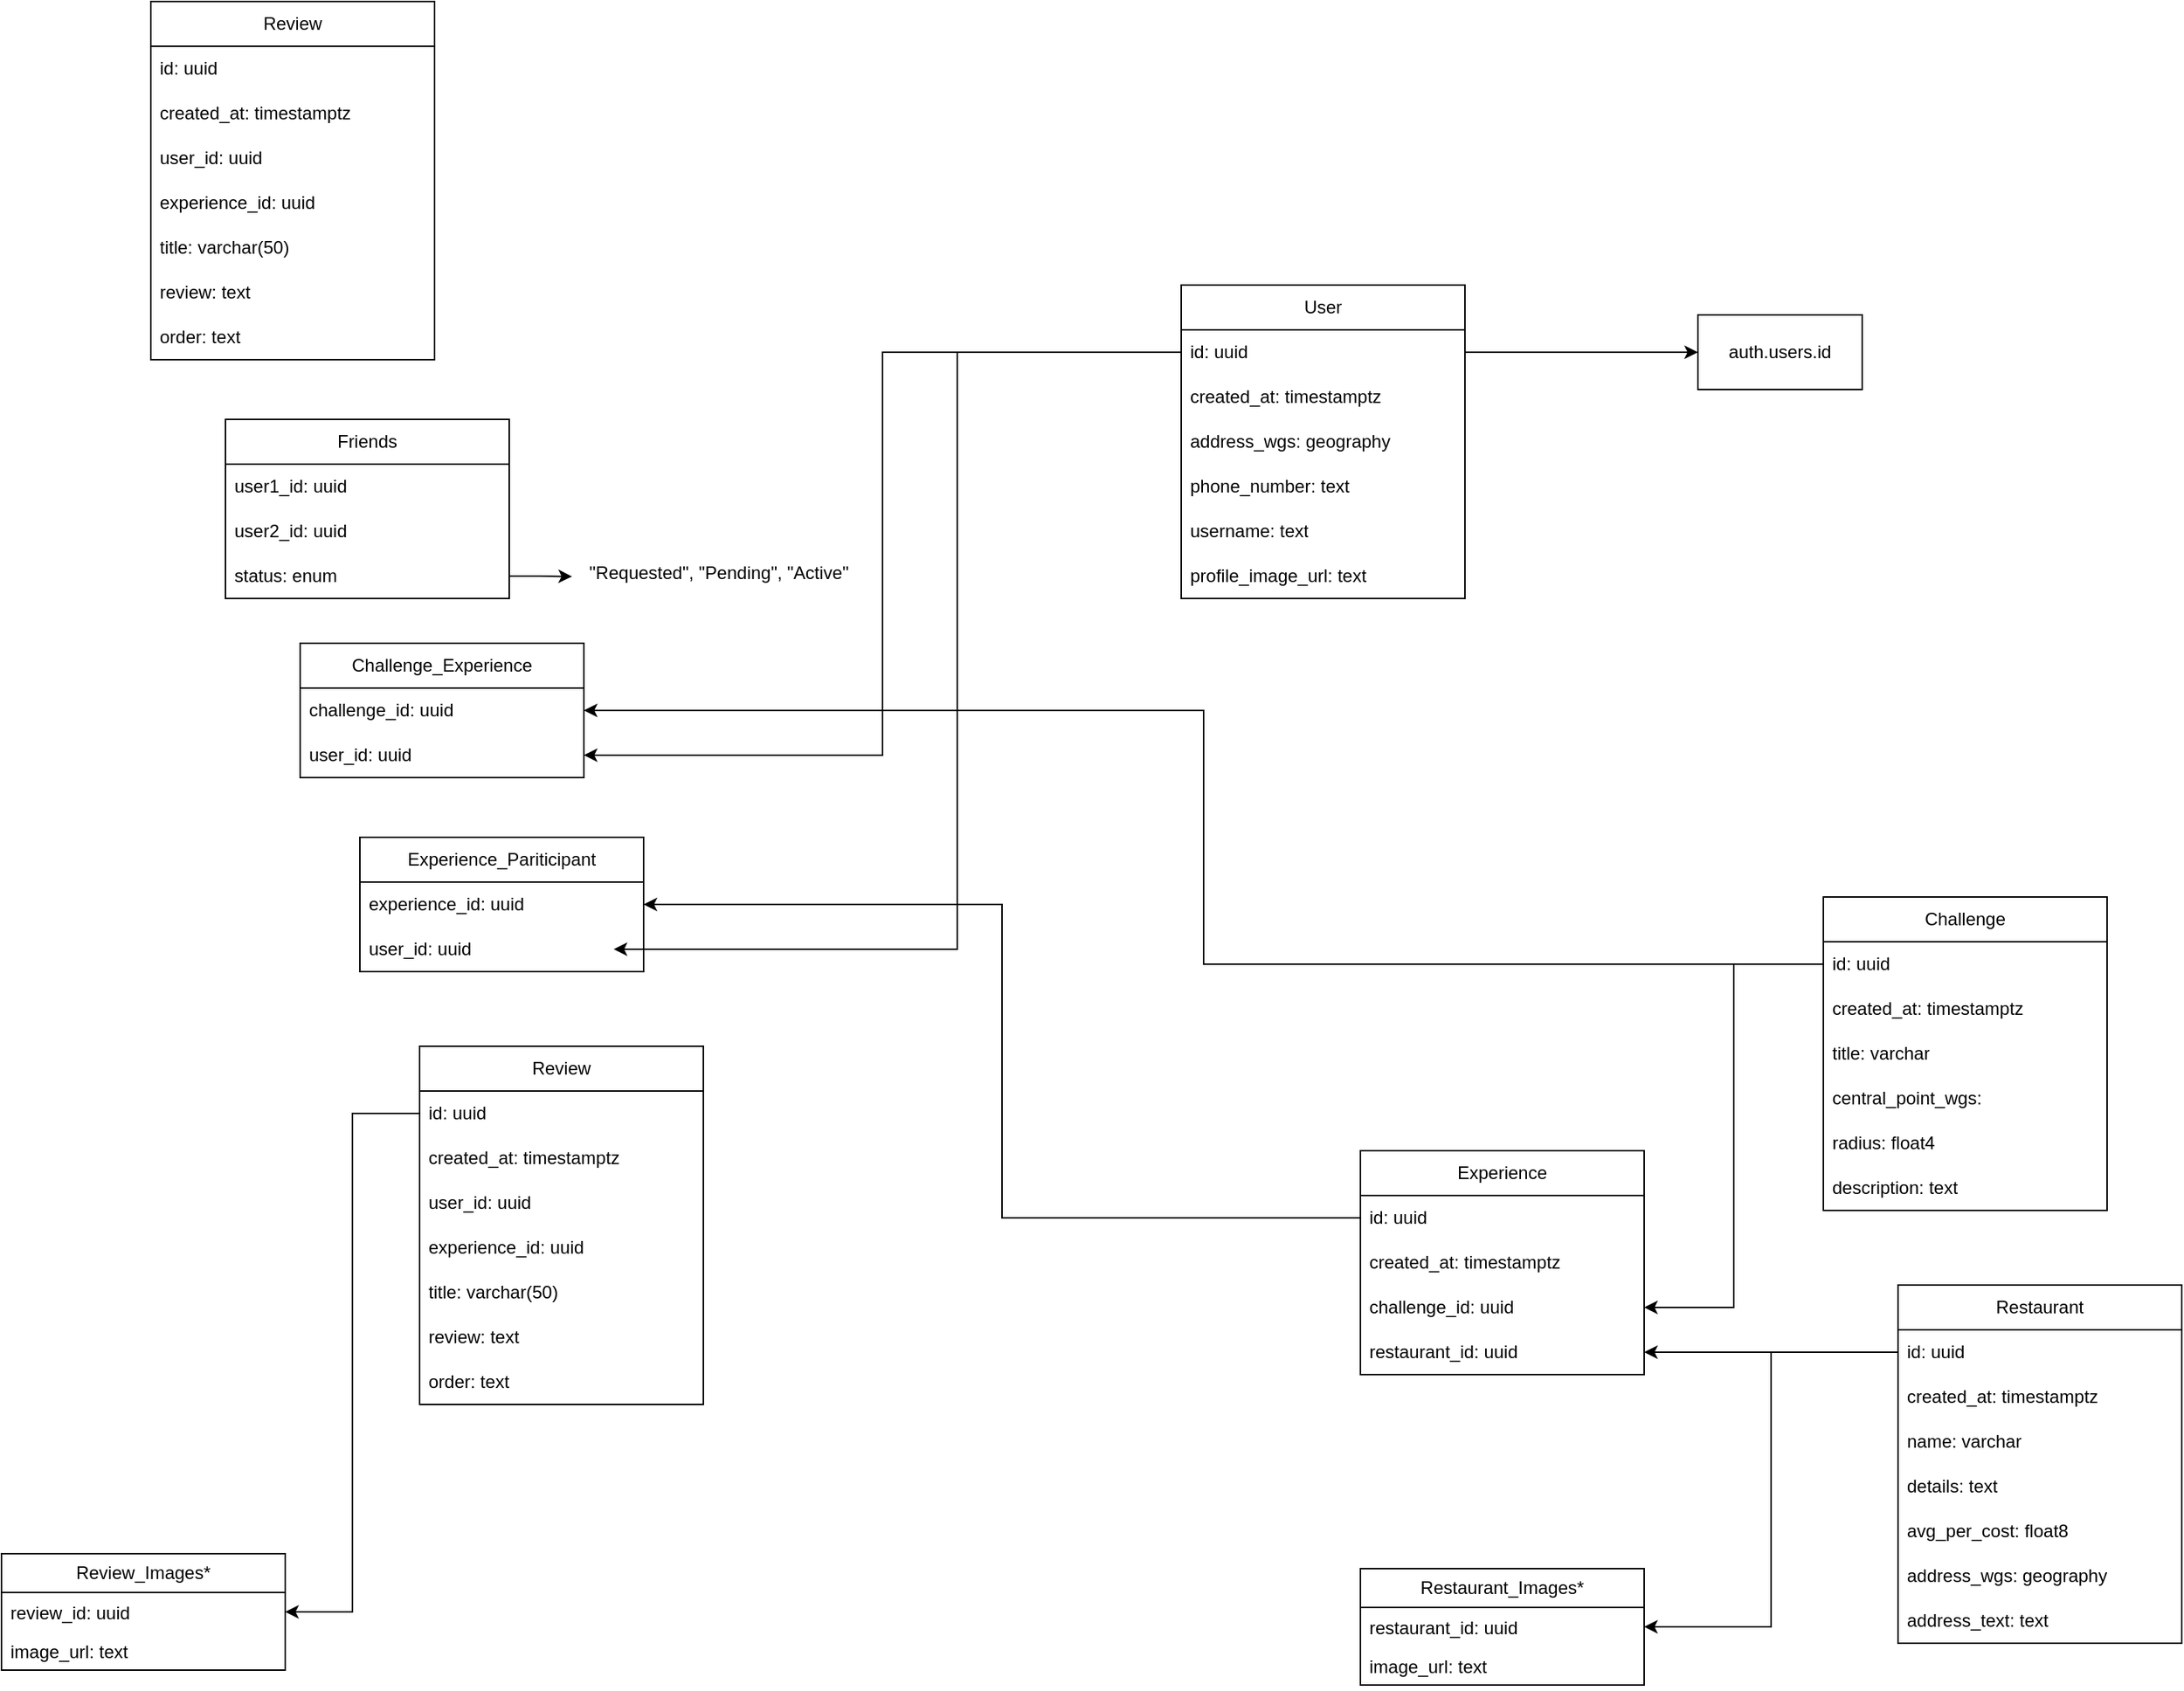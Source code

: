 <mxfile version="27.0.9">
  <diagram name="第 1 页" id="NpTUac61gr3fFL1JbAI0">
    <mxGraphModel dx="1360" dy="978" grid="1" gridSize="10" guides="1" tooltips="1" connect="1" arrows="1" fold="1" page="1" pageScale="1" pageWidth="827" pageHeight="1169" math="0" shadow="0">
      <root>
        <mxCell id="0" />
        <mxCell id="1" parent="0" />
        <mxCell id="L86B1Z6Jg-OLmUhc2pmN-1" value="Review" style="swimlane;fontStyle=0;childLayout=stackLayout;horizontal=1;startSize=30;horizontalStack=0;resizeParent=1;resizeParentMax=0;resizeLast=0;collapsible=1;marginBottom=0;whiteSpace=wrap;html=1;" vertex="1" parent="1">
          <mxGeometry x="150" y="240" width="190" height="240" as="geometry" />
        </mxCell>
        <mxCell id="L86B1Z6Jg-OLmUhc2pmN-4" value="id: uuid" style="text;strokeColor=none;fillColor=none;align=left;verticalAlign=middle;spacingLeft=4;spacingRight=4;overflow=hidden;points=[[0,0.5],[1,0.5]];portConstraint=eastwest;rotatable=0;whiteSpace=wrap;html=1;" vertex="1" parent="L86B1Z6Jg-OLmUhc2pmN-1">
          <mxGeometry y="30" width="190" height="30" as="geometry" />
        </mxCell>
        <mxCell id="L86B1Z6Jg-OLmUhc2pmN-2" value="created_at: timestamptz" style="text;strokeColor=none;fillColor=none;align=left;verticalAlign=middle;spacingLeft=4;spacingRight=4;overflow=hidden;points=[[0,0.5],[1,0.5]];portConstraint=eastwest;rotatable=0;whiteSpace=wrap;html=1;" vertex="1" parent="L86B1Z6Jg-OLmUhc2pmN-1">
          <mxGeometry y="60" width="190" height="30" as="geometry" />
        </mxCell>
        <mxCell id="L86B1Z6Jg-OLmUhc2pmN-12" value="user_id: uuid" style="text;strokeColor=none;fillColor=none;align=left;verticalAlign=middle;spacingLeft=4;spacingRight=4;overflow=hidden;points=[[0,0.5],[1,0.5]];portConstraint=eastwest;rotatable=0;whiteSpace=wrap;html=1;" vertex="1" parent="L86B1Z6Jg-OLmUhc2pmN-1">
          <mxGeometry y="90" width="190" height="30" as="geometry" />
        </mxCell>
        <mxCell id="L86B1Z6Jg-OLmUhc2pmN-13" value="experience_id: uuid" style="text;strokeColor=none;fillColor=none;align=left;verticalAlign=middle;spacingLeft=4;spacingRight=4;overflow=hidden;points=[[0,0.5],[1,0.5]];portConstraint=eastwest;rotatable=0;whiteSpace=wrap;html=1;" vertex="1" parent="L86B1Z6Jg-OLmUhc2pmN-1">
          <mxGeometry y="120" width="190" height="30" as="geometry" />
        </mxCell>
        <mxCell id="L86B1Z6Jg-OLmUhc2pmN-10" value="title: varchar(50)" style="text;strokeColor=none;fillColor=none;align=left;verticalAlign=middle;spacingLeft=4;spacingRight=4;overflow=hidden;points=[[0,0.5],[1,0.5]];portConstraint=eastwest;rotatable=0;whiteSpace=wrap;html=1;" vertex="1" parent="L86B1Z6Jg-OLmUhc2pmN-1">
          <mxGeometry y="150" width="190" height="30" as="geometry" />
        </mxCell>
        <mxCell id="L86B1Z6Jg-OLmUhc2pmN-9" value="review: text" style="text;strokeColor=none;fillColor=none;align=left;verticalAlign=middle;spacingLeft=4;spacingRight=4;overflow=hidden;points=[[0,0.5],[1,0.5]];portConstraint=eastwest;rotatable=0;whiteSpace=wrap;html=1;" vertex="1" parent="L86B1Z6Jg-OLmUhc2pmN-1">
          <mxGeometry y="180" width="190" height="30" as="geometry" />
        </mxCell>
        <mxCell id="L86B1Z6Jg-OLmUhc2pmN-11" value="order: text" style="text;strokeColor=none;fillColor=none;align=left;verticalAlign=middle;spacingLeft=4;spacingRight=4;overflow=hidden;points=[[0,0.5],[1,0.5]];portConstraint=eastwest;rotatable=0;whiteSpace=wrap;html=1;" vertex="1" parent="L86B1Z6Jg-OLmUhc2pmN-1">
          <mxGeometry y="210" width="190" height="30" as="geometry" />
        </mxCell>
        <mxCell id="L86B1Z6Jg-OLmUhc2pmN-14" value="Friends" style="swimlane;fontStyle=0;childLayout=stackLayout;horizontal=1;startSize=30;horizontalStack=0;resizeParent=1;resizeParentMax=0;resizeLast=0;collapsible=1;marginBottom=0;whiteSpace=wrap;html=1;" vertex="1" parent="1">
          <mxGeometry x="200" y="520" width="190" height="120" as="geometry" />
        </mxCell>
        <mxCell id="L86B1Z6Jg-OLmUhc2pmN-15" value="user1_id: uuid" style="text;strokeColor=none;fillColor=none;align=left;verticalAlign=middle;spacingLeft=4;spacingRight=4;overflow=hidden;points=[[0,0.5],[1,0.5]];portConstraint=eastwest;rotatable=0;whiteSpace=wrap;html=1;" vertex="1" parent="L86B1Z6Jg-OLmUhc2pmN-14">
          <mxGeometry y="30" width="190" height="30" as="geometry" />
        </mxCell>
        <mxCell id="L86B1Z6Jg-OLmUhc2pmN-16" value="user2_id: uuid" style="text;strokeColor=none;fillColor=none;align=left;verticalAlign=middle;spacingLeft=4;spacingRight=4;overflow=hidden;points=[[0,0.5],[1,0.5]];portConstraint=eastwest;rotatable=0;whiteSpace=wrap;html=1;" vertex="1" parent="L86B1Z6Jg-OLmUhc2pmN-14">
          <mxGeometry y="60" width="190" height="30" as="geometry" />
        </mxCell>
        <mxCell id="L86B1Z6Jg-OLmUhc2pmN-18" value="status: enum" style="text;strokeColor=none;fillColor=none;align=left;verticalAlign=middle;spacingLeft=4;spacingRight=4;overflow=hidden;points=[[0,0.5],[1,0.5]];portConstraint=eastwest;rotatable=0;whiteSpace=wrap;html=1;" vertex="1" parent="L86B1Z6Jg-OLmUhc2pmN-14">
          <mxGeometry y="90" width="190" height="30" as="geometry" />
        </mxCell>
        <mxCell id="L86B1Z6Jg-OLmUhc2pmN-22" value="Experience_Pariticipant" style="swimlane;fontStyle=0;childLayout=stackLayout;horizontal=1;startSize=30;horizontalStack=0;resizeParent=1;resizeParentMax=0;resizeLast=0;collapsible=1;marginBottom=0;whiteSpace=wrap;html=1;" vertex="1" parent="1">
          <mxGeometry x="290" y="800" width="190" height="90" as="geometry" />
        </mxCell>
        <mxCell id="L86B1Z6Jg-OLmUhc2pmN-23" value="experience_id: uuid" style="text;strokeColor=none;fillColor=none;align=left;verticalAlign=middle;spacingLeft=4;spacingRight=4;overflow=hidden;points=[[0,0.5],[1,0.5]];portConstraint=eastwest;rotatable=0;whiteSpace=wrap;html=1;" vertex="1" parent="L86B1Z6Jg-OLmUhc2pmN-22">
          <mxGeometry y="30" width="190" height="30" as="geometry" />
        </mxCell>
        <mxCell id="L86B1Z6Jg-OLmUhc2pmN-24" value="user_id: uuid" style="text;strokeColor=none;fillColor=none;align=left;verticalAlign=middle;spacingLeft=4;spacingRight=4;overflow=hidden;points=[[0,0.5],[1,0.5]];portConstraint=eastwest;rotatable=0;whiteSpace=wrap;html=1;" vertex="1" parent="L86B1Z6Jg-OLmUhc2pmN-22">
          <mxGeometry y="60" width="190" height="30" as="geometry" />
        </mxCell>
        <mxCell id="L86B1Z6Jg-OLmUhc2pmN-30" value="Challenge_Experience" style="swimlane;fontStyle=0;childLayout=stackLayout;horizontal=1;startSize=30;horizontalStack=0;resizeParent=1;resizeParentMax=0;resizeLast=0;collapsible=1;marginBottom=0;whiteSpace=wrap;html=1;" vertex="1" parent="1">
          <mxGeometry x="250" y="670" width="190" height="90" as="geometry" />
        </mxCell>
        <mxCell id="L86B1Z6Jg-OLmUhc2pmN-34" value="challenge_id: uuid" style="text;strokeColor=none;fillColor=none;align=left;verticalAlign=middle;spacingLeft=4;spacingRight=4;overflow=hidden;points=[[0,0.5],[1,0.5]];portConstraint=eastwest;rotatable=0;whiteSpace=wrap;html=1;" vertex="1" parent="L86B1Z6Jg-OLmUhc2pmN-30">
          <mxGeometry y="30" width="190" height="30" as="geometry" />
        </mxCell>
        <mxCell id="L86B1Z6Jg-OLmUhc2pmN-80" value="user_id: uuid" style="text;strokeColor=none;fillColor=none;align=left;verticalAlign=middle;spacingLeft=4;spacingRight=4;overflow=hidden;points=[[0,0.5],[1,0.5]];portConstraint=eastwest;rotatable=0;whiteSpace=wrap;html=1;" vertex="1" parent="L86B1Z6Jg-OLmUhc2pmN-30">
          <mxGeometry y="60" width="190" height="30" as="geometry" />
        </mxCell>
        <mxCell id="L86B1Z6Jg-OLmUhc2pmN-38" value="Review" style="swimlane;fontStyle=0;childLayout=stackLayout;horizontal=1;startSize=30;horizontalStack=0;resizeParent=1;resizeParentMax=0;resizeLast=0;collapsible=1;marginBottom=0;whiteSpace=wrap;html=1;" vertex="1" parent="1">
          <mxGeometry x="330" y="940" width="190" height="240" as="geometry" />
        </mxCell>
        <mxCell id="L86B1Z6Jg-OLmUhc2pmN-39" value="id: uuid" style="text;strokeColor=none;fillColor=none;align=left;verticalAlign=middle;spacingLeft=4;spacingRight=4;overflow=hidden;points=[[0,0.5],[1,0.5]];portConstraint=eastwest;rotatable=0;whiteSpace=wrap;html=1;" vertex="1" parent="L86B1Z6Jg-OLmUhc2pmN-38">
          <mxGeometry y="30" width="190" height="30" as="geometry" />
        </mxCell>
        <mxCell id="L86B1Z6Jg-OLmUhc2pmN-40" value="created_at: timestamptz" style="text;strokeColor=none;fillColor=none;align=left;verticalAlign=middle;spacingLeft=4;spacingRight=4;overflow=hidden;points=[[0,0.5],[1,0.5]];portConstraint=eastwest;rotatable=0;whiteSpace=wrap;html=1;" vertex="1" parent="L86B1Z6Jg-OLmUhc2pmN-38">
          <mxGeometry y="60" width="190" height="30" as="geometry" />
        </mxCell>
        <mxCell id="L86B1Z6Jg-OLmUhc2pmN-41" value="user_id: uuid" style="text;strokeColor=none;fillColor=none;align=left;verticalAlign=middle;spacingLeft=4;spacingRight=4;overflow=hidden;points=[[0,0.5],[1,0.5]];portConstraint=eastwest;rotatable=0;whiteSpace=wrap;html=1;" vertex="1" parent="L86B1Z6Jg-OLmUhc2pmN-38">
          <mxGeometry y="90" width="190" height="30" as="geometry" />
        </mxCell>
        <mxCell id="L86B1Z6Jg-OLmUhc2pmN-42" value="experience_id: uuid" style="text;strokeColor=none;fillColor=none;align=left;verticalAlign=middle;spacingLeft=4;spacingRight=4;overflow=hidden;points=[[0,0.5],[1,0.5]];portConstraint=eastwest;rotatable=0;whiteSpace=wrap;html=1;" vertex="1" parent="L86B1Z6Jg-OLmUhc2pmN-38">
          <mxGeometry y="120" width="190" height="30" as="geometry" />
        </mxCell>
        <mxCell id="L86B1Z6Jg-OLmUhc2pmN-43" value="title: varchar(50)" style="text;strokeColor=none;fillColor=none;align=left;verticalAlign=middle;spacingLeft=4;spacingRight=4;overflow=hidden;points=[[0,0.5],[1,0.5]];portConstraint=eastwest;rotatable=0;whiteSpace=wrap;html=1;" vertex="1" parent="L86B1Z6Jg-OLmUhc2pmN-38">
          <mxGeometry y="150" width="190" height="30" as="geometry" />
        </mxCell>
        <mxCell id="L86B1Z6Jg-OLmUhc2pmN-44" value="review: text" style="text;strokeColor=none;fillColor=none;align=left;verticalAlign=middle;spacingLeft=4;spacingRight=4;overflow=hidden;points=[[0,0.5],[1,0.5]];portConstraint=eastwest;rotatable=0;whiteSpace=wrap;html=1;" vertex="1" parent="L86B1Z6Jg-OLmUhc2pmN-38">
          <mxGeometry y="180" width="190" height="30" as="geometry" />
        </mxCell>
        <mxCell id="L86B1Z6Jg-OLmUhc2pmN-45" value="order: text" style="text;strokeColor=none;fillColor=none;align=left;verticalAlign=middle;spacingLeft=4;spacingRight=4;overflow=hidden;points=[[0,0.5],[1,0.5]];portConstraint=eastwest;rotatable=0;whiteSpace=wrap;html=1;" vertex="1" parent="L86B1Z6Jg-OLmUhc2pmN-38">
          <mxGeometry y="210" width="190" height="30" as="geometry" />
        </mxCell>
        <mxCell id="L86B1Z6Jg-OLmUhc2pmN-46" value="User" style="swimlane;fontStyle=0;childLayout=stackLayout;horizontal=1;startSize=30;horizontalStack=0;resizeParent=1;resizeParentMax=0;resizeLast=0;collapsible=1;marginBottom=0;whiteSpace=wrap;html=1;" vertex="1" parent="1">
          <mxGeometry x="840" y="430" width="190" height="210" as="geometry" />
        </mxCell>
        <mxCell id="L86B1Z6Jg-OLmUhc2pmN-47" value="id: uuid" style="text;strokeColor=none;fillColor=none;align=left;verticalAlign=middle;spacingLeft=4;spacingRight=4;overflow=hidden;points=[[0,0.5],[1,0.5]];portConstraint=eastwest;rotatable=0;whiteSpace=wrap;html=1;" vertex="1" parent="L86B1Z6Jg-OLmUhc2pmN-46">
          <mxGeometry y="30" width="190" height="30" as="geometry" />
        </mxCell>
        <mxCell id="L86B1Z6Jg-OLmUhc2pmN-48" value="created_at: timestamptz" style="text;strokeColor=none;fillColor=none;align=left;verticalAlign=middle;spacingLeft=4;spacingRight=4;overflow=hidden;points=[[0,0.5],[1,0.5]];portConstraint=eastwest;rotatable=0;whiteSpace=wrap;html=1;" vertex="1" parent="L86B1Z6Jg-OLmUhc2pmN-46">
          <mxGeometry y="60" width="190" height="30" as="geometry" />
        </mxCell>
        <mxCell id="L86B1Z6Jg-OLmUhc2pmN-50" value="address_wgs: geography" style="text;strokeColor=none;fillColor=none;align=left;verticalAlign=middle;spacingLeft=4;spacingRight=4;overflow=hidden;points=[[0,0.5],[1,0.5]];portConstraint=eastwest;rotatable=0;whiteSpace=wrap;html=1;" vertex="1" parent="L86B1Z6Jg-OLmUhc2pmN-46">
          <mxGeometry y="90" width="190" height="30" as="geometry" />
        </mxCell>
        <mxCell id="L86B1Z6Jg-OLmUhc2pmN-51" value="phone_number: text" style="text;strokeColor=none;fillColor=none;align=left;verticalAlign=middle;spacingLeft=4;spacingRight=4;overflow=hidden;points=[[0,0.5],[1,0.5]];portConstraint=eastwest;rotatable=0;whiteSpace=wrap;html=1;" vertex="1" parent="L86B1Z6Jg-OLmUhc2pmN-46">
          <mxGeometry y="120" width="190" height="30" as="geometry" />
        </mxCell>
        <mxCell id="L86B1Z6Jg-OLmUhc2pmN-52" value="username: text" style="text;strokeColor=none;fillColor=none;align=left;verticalAlign=middle;spacingLeft=4;spacingRight=4;overflow=hidden;points=[[0,0.5],[1,0.5]];portConstraint=eastwest;rotatable=0;whiteSpace=wrap;html=1;" vertex="1" parent="L86B1Z6Jg-OLmUhc2pmN-46">
          <mxGeometry y="150" width="190" height="30" as="geometry" />
        </mxCell>
        <mxCell id="L86B1Z6Jg-OLmUhc2pmN-53" value="profile_image_url: text" style="text;strokeColor=none;fillColor=none;align=left;verticalAlign=middle;spacingLeft=4;spacingRight=4;overflow=hidden;points=[[0,0.5],[1,0.5]];portConstraint=eastwest;rotatable=0;whiteSpace=wrap;html=1;" vertex="1" parent="L86B1Z6Jg-OLmUhc2pmN-46">
          <mxGeometry y="180" width="190" height="30" as="geometry" />
        </mxCell>
        <mxCell id="L86B1Z6Jg-OLmUhc2pmN-54" value="Challenge" style="swimlane;fontStyle=0;childLayout=stackLayout;horizontal=1;startSize=30;horizontalStack=0;resizeParent=1;resizeParentMax=0;resizeLast=0;collapsible=1;marginBottom=0;whiteSpace=wrap;html=1;" vertex="1" parent="1">
          <mxGeometry x="1270" y="840" width="190" height="210" as="geometry" />
        </mxCell>
        <mxCell id="L86B1Z6Jg-OLmUhc2pmN-55" value="id: uuid" style="text;strokeColor=none;fillColor=none;align=left;verticalAlign=middle;spacingLeft=4;spacingRight=4;overflow=hidden;points=[[0,0.5],[1,0.5]];portConstraint=eastwest;rotatable=0;whiteSpace=wrap;html=1;" vertex="1" parent="L86B1Z6Jg-OLmUhc2pmN-54">
          <mxGeometry y="30" width="190" height="30" as="geometry" />
        </mxCell>
        <mxCell id="L86B1Z6Jg-OLmUhc2pmN-56" value="created_at: timestamptz" style="text;strokeColor=none;fillColor=none;align=left;verticalAlign=middle;spacingLeft=4;spacingRight=4;overflow=hidden;points=[[0,0.5],[1,0.5]];portConstraint=eastwest;rotatable=0;whiteSpace=wrap;html=1;" vertex="1" parent="L86B1Z6Jg-OLmUhc2pmN-54">
          <mxGeometry y="60" width="190" height="30" as="geometry" />
        </mxCell>
        <mxCell id="L86B1Z6Jg-OLmUhc2pmN-58" value="title: varchar" style="text;strokeColor=none;fillColor=none;align=left;verticalAlign=middle;spacingLeft=4;spacingRight=4;overflow=hidden;points=[[0,0.5],[1,0.5]];portConstraint=eastwest;rotatable=0;whiteSpace=wrap;html=1;" vertex="1" parent="L86B1Z6Jg-OLmUhc2pmN-54">
          <mxGeometry y="90" width="190" height="30" as="geometry" />
        </mxCell>
        <mxCell id="L86B1Z6Jg-OLmUhc2pmN-59" value="central_point_wgs:&amp;nbsp;" style="text;strokeColor=none;fillColor=none;align=left;verticalAlign=middle;spacingLeft=4;spacingRight=4;overflow=hidden;points=[[0,0.5],[1,0.5]];portConstraint=eastwest;rotatable=0;whiteSpace=wrap;html=1;" vertex="1" parent="L86B1Z6Jg-OLmUhc2pmN-54">
          <mxGeometry y="120" width="190" height="30" as="geometry" />
        </mxCell>
        <mxCell id="L86B1Z6Jg-OLmUhc2pmN-57" value="radius: float4" style="text;strokeColor=none;fillColor=none;align=left;verticalAlign=middle;spacingLeft=4;spacingRight=4;overflow=hidden;points=[[0,0.5],[1,0.5]];portConstraint=eastwest;rotatable=0;whiteSpace=wrap;html=1;" vertex="1" parent="L86B1Z6Jg-OLmUhc2pmN-54">
          <mxGeometry y="150" width="190" height="30" as="geometry" />
        </mxCell>
        <mxCell id="L86B1Z6Jg-OLmUhc2pmN-60" value="description: text" style="text;strokeColor=none;fillColor=none;align=left;verticalAlign=middle;spacingLeft=4;spacingRight=4;overflow=hidden;points=[[0,0.5],[1,0.5]];portConstraint=eastwest;rotatable=0;whiteSpace=wrap;html=1;" vertex="1" parent="L86B1Z6Jg-OLmUhc2pmN-54">
          <mxGeometry y="180" width="190" height="30" as="geometry" />
        </mxCell>
        <mxCell id="L86B1Z6Jg-OLmUhc2pmN-62" value="Restaurant" style="swimlane;fontStyle=0;childLayout=stackLayout;horizontal=1;startSize=30;horizontalStack=0;resizeParent=1;resizeParentMax=0;resizeLast=0;collapsible=1;marginBottom=0;whiteSpace=wrap;html=1;" vertex="1" parent="1">
          <mxGeometry x="1320" y="1100" width="190" height="240" as="geometry" />
        </mxCell>
        <mxCell id="L86B1Z6Jg-OLmUhc2pmN-63" value="id: uuid" style="text;strokeColor=none;fillColor=none;align=left;verticalAlign=middle;spacingLeft=4;spacingRight=4;overflow=hidden;points=[[0,0.5],[1,0.5]];portConstraint=eastwest;rotatable=0;whiteSpace=wrap;html=1;" vertex="1" parent="L86B1Z6Jg-OLmUhc2pmN-62">
          <mxGeometry y="30" width="190" height="30" as="geometry" />
        </mxCell>
        <mxCell id="L86B1Z6Jg-OLmUhc2pmN-64" value="created_at: timestamptz" style="text;strokeColor=none;fillColor=none;align=left;verticalAlign=middle;spacingLeft=4;spacingRight=4;overflow=hidden;points=[[0,0.5],[1,0.5]];portConstraint=eastwest;rotatable=0;whiteSpace=wrap;html=1;" vertex="1" parent="L86B1Z6Jg-OLmUhc2pmN-62">
          <mxGeometry y="60" width="190" height="30" as="geometry" />
        </mxCell>
        <mxCell id="L86B1Z6Jg-OLmUhc2pmN-65" value="name: varchar" style="text;strokeColor=none;fillColor=none;align=left;verticalAlign=middle;spacingLeft=4;spacingRight=4;overflow=hidden;points=[[0,0.5],[1,0.5]];portConstraint=eastwest;rotatable=0;whiteSpace=wrap;html=1;" vertex="1" parent="L86B1Z6Jg-OLmUhc2pmN-62">
          <mxGeometry y="90" width="190" height="30" as="geometry" />
        </mxCell>
        <mxCell id="L86B1Z6Jg-OLmUhc2pmN-68" value="details: text" style="text;strokeColor=none;fillColor=none;align=left;verticalAlign=middle;spacingLeft=4;spacingRight=4;overflow=hidden;points=[[0,0.5],[1,0.5]];portConstraint=eastwest;rotatable=0;whiteSpace=wrap;html=1;" vertex="1" parent="L86B1Z6Jg-OLmUhc2pmN-62">
          <mxGeometry y="120" width="190" height="30" as="geometry" />
        </mxCell>
        <mxCell id="L86B1Z6Jg-OLmUhc2pmN-66" value="avg_per_cost: float8" style="text;strokeColor=none;fillColor=none;align=left;verticalAlign=middle;spacingLeft=4;spacingRight=4;overflow=hidden;points=[[0,0.5],[1,0.5]];portConstraint=eastwest;rotatable=0;whiteSpace=wrap;html=1;" vertex="1" parent="L86B1Z6Jg-OLmUhc2pmN-62">
          <mxGeometry y="150" width="190" height="30" as="geometry" />
        </mxCell>
        <mxCell id="L86B1Z6Jg-OLmUhc2pmN-69" value="address_wgs: geography" style="text;strokeColor=none;fillColor=none;align=left;verticalAlign=middle;spacingLeft=4;spacingRight=4;overflow=hidden;points=[[0,0.5],[1,0.5]];portConstraint=eastwest;rotatable=0;whiteSpace=wrap;html=1;" vertex="1" parent="L86B1Z6Jg-OLmUhc2pmN-62">
          <mxGeometry y="180" width="190" height="30" as="geometry" />
        </mxCell>
        <mxCell id="L86B1Z6Jg-OLmUhc2pmN-67" value="address_text: text" style="text;strokeColor=none;fillColor=none;align=left;verticalAlign=middle;spacingLeft=4;spacingRight=4;overflow=hidden;points=[[0,0.5],[1,0.5]];portConstraint=eastwest;rotatable=0;whiteSpace=wrap;html=1;" vertex="1" parent="L86B1Z6Jg-OLmUhc2pmN-62">
          <mxGeometry y="210" width="190" height="30" as="geometry" />
        </mxCell>
        <mxCell id="L86B1Z6Jg-OLmUhc2pmN-70" value="Experience" style="swimlane;fontStyle=0;childLayout=stackLayout;horizontal=1;startSize=30;horizontalStack=0;resizeParent=1;resizeParentMax=0;resizeLast=0;collapsible=1;marginBottom=0;whiteSpace=wrap;html=1;" vertex="1" parent="1">
          <mxGeometry x="960" y="1010" width="190" height="150" as="geometry" />
        </mxCell>
        <mxCell id="L86B1Z6Jg-OLmUhc2pmN-71" value="id: uuid" style="text;strokeColor=none;fillColor=none;align=left;verticalAlign=middle;spacingLeft=4;spacingRight=4;overflow=hidden;points=[[0,0.5],[1,0.5]];portConstraint=eastwest;rotatable=0;whiteSpace=wrap;html=1;" vertex="1" parent="L86B1Z6Jg-OLmUhc2pmN-70">
          <mxGeometry y="30" width="190" height="30" as="geometry" />
        </mxCell>
        <mxCell id="L86B1Z6Jg-OLmUhc2pmN-72" value="created_at: timestamptz" style="text;strokeColor=none;fillColor=none;align=left;verticalAlign=middle;spacingLeft=4;spacingRight=4;overflow=hidden;points=[[0,0.5],[1,0.5]];portConstraint=eastwest;rotatable=0;whiteSpace=wrap;html=1;" vertex="1" parent="L86B1Z6Jg-OLmUhc2pmN-70">
          <mxGeometry y="60" width="190" height="30" as="geometry" />
        </mxCell>
        <mxCell id="L86B1Z6Jg-OLmUhc2pmN-73" value="challenge_id: uuid" style="text;strokeColor=none;fillColor=none;align=left;verticalAlign=middle;spacingLeft=4;spacingRight=4;overflow=hidden;points=[[0,0.5],[1,0.5]];portConstraint=eastwest;rotatable=0;whiteSpace=wrap;html=1;" vertex="1" parent="L86B1Z6Jg-OLmUhc2pmN-70">
          <mxGeometry y="90" width="190" height="30" as="geometry" />
        </mxCell>
        <mxCell id="L86B1Z6Jg-OLmUhc2pmN-74" value="restaurant_id: uuid" style="text;strokeColor=none;fillColor=none;align=left;verticalAlign=middle;spacingLeft=4;spacingRight=4;overflow=hidden;points=[[0,0.5],[1,0.5]];portConstraint=eastwest;rotatable=0;whiteSpace=wrap;html=1;" vertex="1" parent="L86B1Z6Jg-OLmUhc2pmN-70">
          <mxGeometry y="120" width="190" height="30" as="geometry" />
        </mxCell>
        <mxCell id="L86B1Z6Jg-OLmUhc2pmN-79" value="&quot;Requested&quot;, &quot;Pending&quot;, &quot;Active&quot;" style="text;html=1;align=center;verticalAlign=middle;resizable=0;points=[];autosize=1;strokeColor=none;fillColor=none;" vertex="1" parent="1">
          <mxGeometry x="430" y="608" width="200" height="30" as="geometry" />
        </mxCell>
        <mxCell id="L86B1Z6Jg-OLmUhc2pmN-81" style="edgeStyle=orthogonalEdgeStyle;rounded=0;orthogonalLoop=1;jettySize=auto;html=1;exitX=1;exitY=0.5;exitDx=0;exitDy=0;entryX=0.01;entryY=0.576;entryDx=0;entryDy=0;entryPerimeter=0;" edge="1" parent="1" source="L86B1Z6Jg-OLmUhc2pmN-18" target="L86B1Z6Jg-OLmUhc2pmN-79">
          <mxGeometry relative="1" as="geometry" />
        </mxCell>
        <mxCell id="L86B1Z6Jg-OLmUhc2pmN-83" value="auth.users.id" style="html=1;whiteSpace=wrap;" vertex="1" parent="1">
          <mxGeometry x="1186" y="450" width="110" height="50" as="geometry" />
        </mxCell>
        <mxCell id="L86B1Z6Jg-OLmUhc2pmN-84" style="edgeStyle=orthogonalEdgeStyle;rounded=0;orthogonalLoop=1;jettySize=auto;html=1;entryX=0;entryY=0.5;entryDx=0;entryDy=0;" edge="1" parent="1" source="L86B1Z6Jg-OLmUhc2pmN-47" target="L86B1Z6Jg-OLmUhc2pmN-83">
          <mxGeometry relative="1" as="geometry" />
        </mxCell>
        <mxCell id="L86B1Z6Jg-OLmUhc2pmN-88" style="edgeStyle=orthogonalEdgeStyle;rounded=0;orthogonalLoop=1;jettySize=auto;html=1;" edge="1" parent="1" source="L86B1Z6Jg-OLmUhc2pmN-55" target="L86B1Z6Jg-OLmUhc2pmN-34">
          <mxGeometry relative="1" as="geometry" />
        </mxCell>
        <mxCell id="L86B1Z6Jg-OLmUhc2pmN-89" style="edgeStyle=orthogonalEdgeStyle;rounded=0;orthogonalLoop=1;jettySize=auto;html=1;" edge="1" parent="1" source="L86B1Z6Jg-OLmUhc2pmN-71" target="L86B1Z6Jg-OLmUhc2pmN-23">
          <mxGeometry relative="1" as="geometry" />
        </mxCell>
        <mxCell id="L86B1Z6Jg-OLmUhc2pmN-90" style="edgeStyle=orthogonalEdgeStyle;rounded=0;orthogonalLoop=1;jettySize=auto;html=1;" edge="1" parent="1" source="L86B1Z6Jg-OLmUhc2pmN-47" target="L86B1Z6Jg-OLmUhc2pmN-80">
          <mxGeometry relative="1" as="geometry" />
        </mxCell>
        <mxCell id="L86B1Z6Jg-OLmUhc2pmN-91" style="edgeStyle=orthogonalEdgeStyle;rounded=0;orthogonalLoop=1;jettySize=auto;html=1;" edge="1" parent="1">
          <mxGeometry relative="1" as="geometry">
            <mxPoint x="820" y="475" as="sourcePoint" />
            <mxPoint x="460" y="875" as="targetPoint" />
            <Array as="points">
              <mxPoint x="690" y="475" />
              <mxPoint x="690" y="875" />
            </Array>
          </mxGeometry>
        </mxCell>
        <mxCell id="L86B1Z6Jg-OLmUhc2pmN-93" style="edgeStyle=orthogonalEdgeStyle;rounded=0;orthogonalLoop=1;jettySize=auto;html=1;" edge="1" parent="1" source="L86B1Z6Jg-OLmUhc2pmN-55" target="L86B1Z6Jg-OLmUhc2pmN-73">
          <mxGeometry relative="1" as="geometry" />
        </mxCell>
        <mxCell id="L86B1Z6Jg-OLmUhc2pmN-94" style="edgeStyle=orthogonalEdgeStyle;rounded=0;orthogonalLoop=1;jettySize=auto;html=1;" edge="1" parent="1" source="L86B1Z6Jg-OLmUhc2pmN-63" target="L86B1Z6Jg-OLmUhc2pmN-74">
          <mxGeometry relative="1" as="geometry" />
        </mxCell>
        <mxCell id="L86B1Z6Jg-OLmUhc2pmN-95" value="Restaurant_Images*" style="swimlane;fontStyle=0;childLayout=stackLayout;horizontal=1;startSize=26;fillColor=none;horizontalStack=0;resizeParent=1;resizeParentMax=0;resizeLast=0;collapsible=1;marginBottom=0;whiteSpace=wrap;html=1;" vertex="1" parent="1">
          <mxGeometry x="960" y="1290" width="190" height="78" as="geometry" />
        </mxCell>
        <mxCell id="L86B1Z6Jg-OLmUhc2pmN-96" value="restaurant_id: uuid" style="text;strokeColor=none;fillColor=none;align=left;verticalAlign=top;spacingLeft=4;spacingRight=4;overflow=hidden;rotatable=0;points=[[0,0.5],[1,0.5]];portConstraint=eastwest;whiteSpace=wrap;html=1;" vertex="1" parent="L86B1Z6Jg-OLmUhc2pmN-95">
          <mxGeometry y="26" width="190" height="26" as="geometry" />
        </mxCell>
        <mxCell id="L86B1Z6Jg-OLmUhc2pmN-97" value="image_url: text" style="text;strokeColor=none;fillColor=none;align=left;verticalAlign=top;spacingLeft=4;spacingRight=4;overflow=hidden;rotatable=0;points=[[0,0.5],[1,0.5]];portConstraint=eastwest;whiteSpace=wrap;html=1;" vertex="1" parent="L86B1Z6Jg-OLmUhc2pmN-95">
          <mxGeometry y="52" width="190" height="26" as="geometry" />
        </mxCell>
        <mxCell id="L86B1Z6Jg-OLmUhc2pmN-99" style="edgeStyle=orthogonalEdgeStyle;rounded=0;orthogonalLoop=1;jettySize=auto;html=1;entryX=1;entryY=0.5;entryDx=0;entryDy=0;" edge="1" parent="1" source="L86B1Z6Jg-OLmUhc2pmN-63" target="L86B1Z6Jg-OLmUhc2pmN-96">
          <mxGeometry relative="1" as="geometry" />
        </mxCell>
        <mxCell id="L86B1Z6Jg-OLmUhc2pmN-100" value="Review_Images*" style="swimlane;fontStyle=0;childLayout=stackLayout;horizontal=1;startSize=26;fillColor=none;horizontalStack=0;resizeParent=1;resizeParentMax=0;resizeLast=0;collapsible=1;marginBottom=0;whiteSpace=wrap;html=1;" vertex="1" parent="1">
          <mxGeometry x="50" y="1280" width="190" height="78" as="geometry" />
        </mxCell>
        <mxCell id="L86B1Z6Jg-OLmUhc2pmN-101" value="review_id: uuid" style="text;strokeColor=none;fillColor=none;align=left;verticalAlign=top;spacingLeft=4;spacingRight=4;overflow=hidden;rotatable=0;points=[[0,0.5],[1,0.5]];portConstraint=eastwest;whiteSpace=wrap;html=1;" vertex="1" parent="L86B1Z6Jg-OLmUhc2pmN-100">
          <mxGeometry y="26" width="190" height="26" as="geometry" />
        </mxCell>
        <mxCell id="L86B1Z6Jg-OLmUhc2pmN-102" value="image_url: text" style="text;strokeColor=none;fillColor=none;align=left;verticalAlign=top;spacingLeft=4;spacingRight=4;overflow=hidden;rotatable=0;points=[[0,0.5],[1,0.5]];portConstraint=eastwest;whiteSpace=wrap;html=1;" vertex="1" parent="L86B1Z6Jg-OLmUhc2pmN-100">
          <mxGeometry y="52" width="190" height="26" as="geometry" />
        </mxCell>
        <mxCell id="L86B1Z6Jg-OLmUhc2pmN-103" style="edgeStyle=orthogonalEdgeStyle;rounded=0;orthogonalLoop=1;jettySize=auto;html=1;" edge="1" parent="1" source="L86B1Z6Jg-OLmUhc2pmN-39" target="L86B1Z6Jg-OLmUhc2pmN-101">
          <mxGeometry relative="1" as="geometry" />
        </mxCell>
      </root>
    </mxGraphModel>
  </diagram>
</mxfile>
